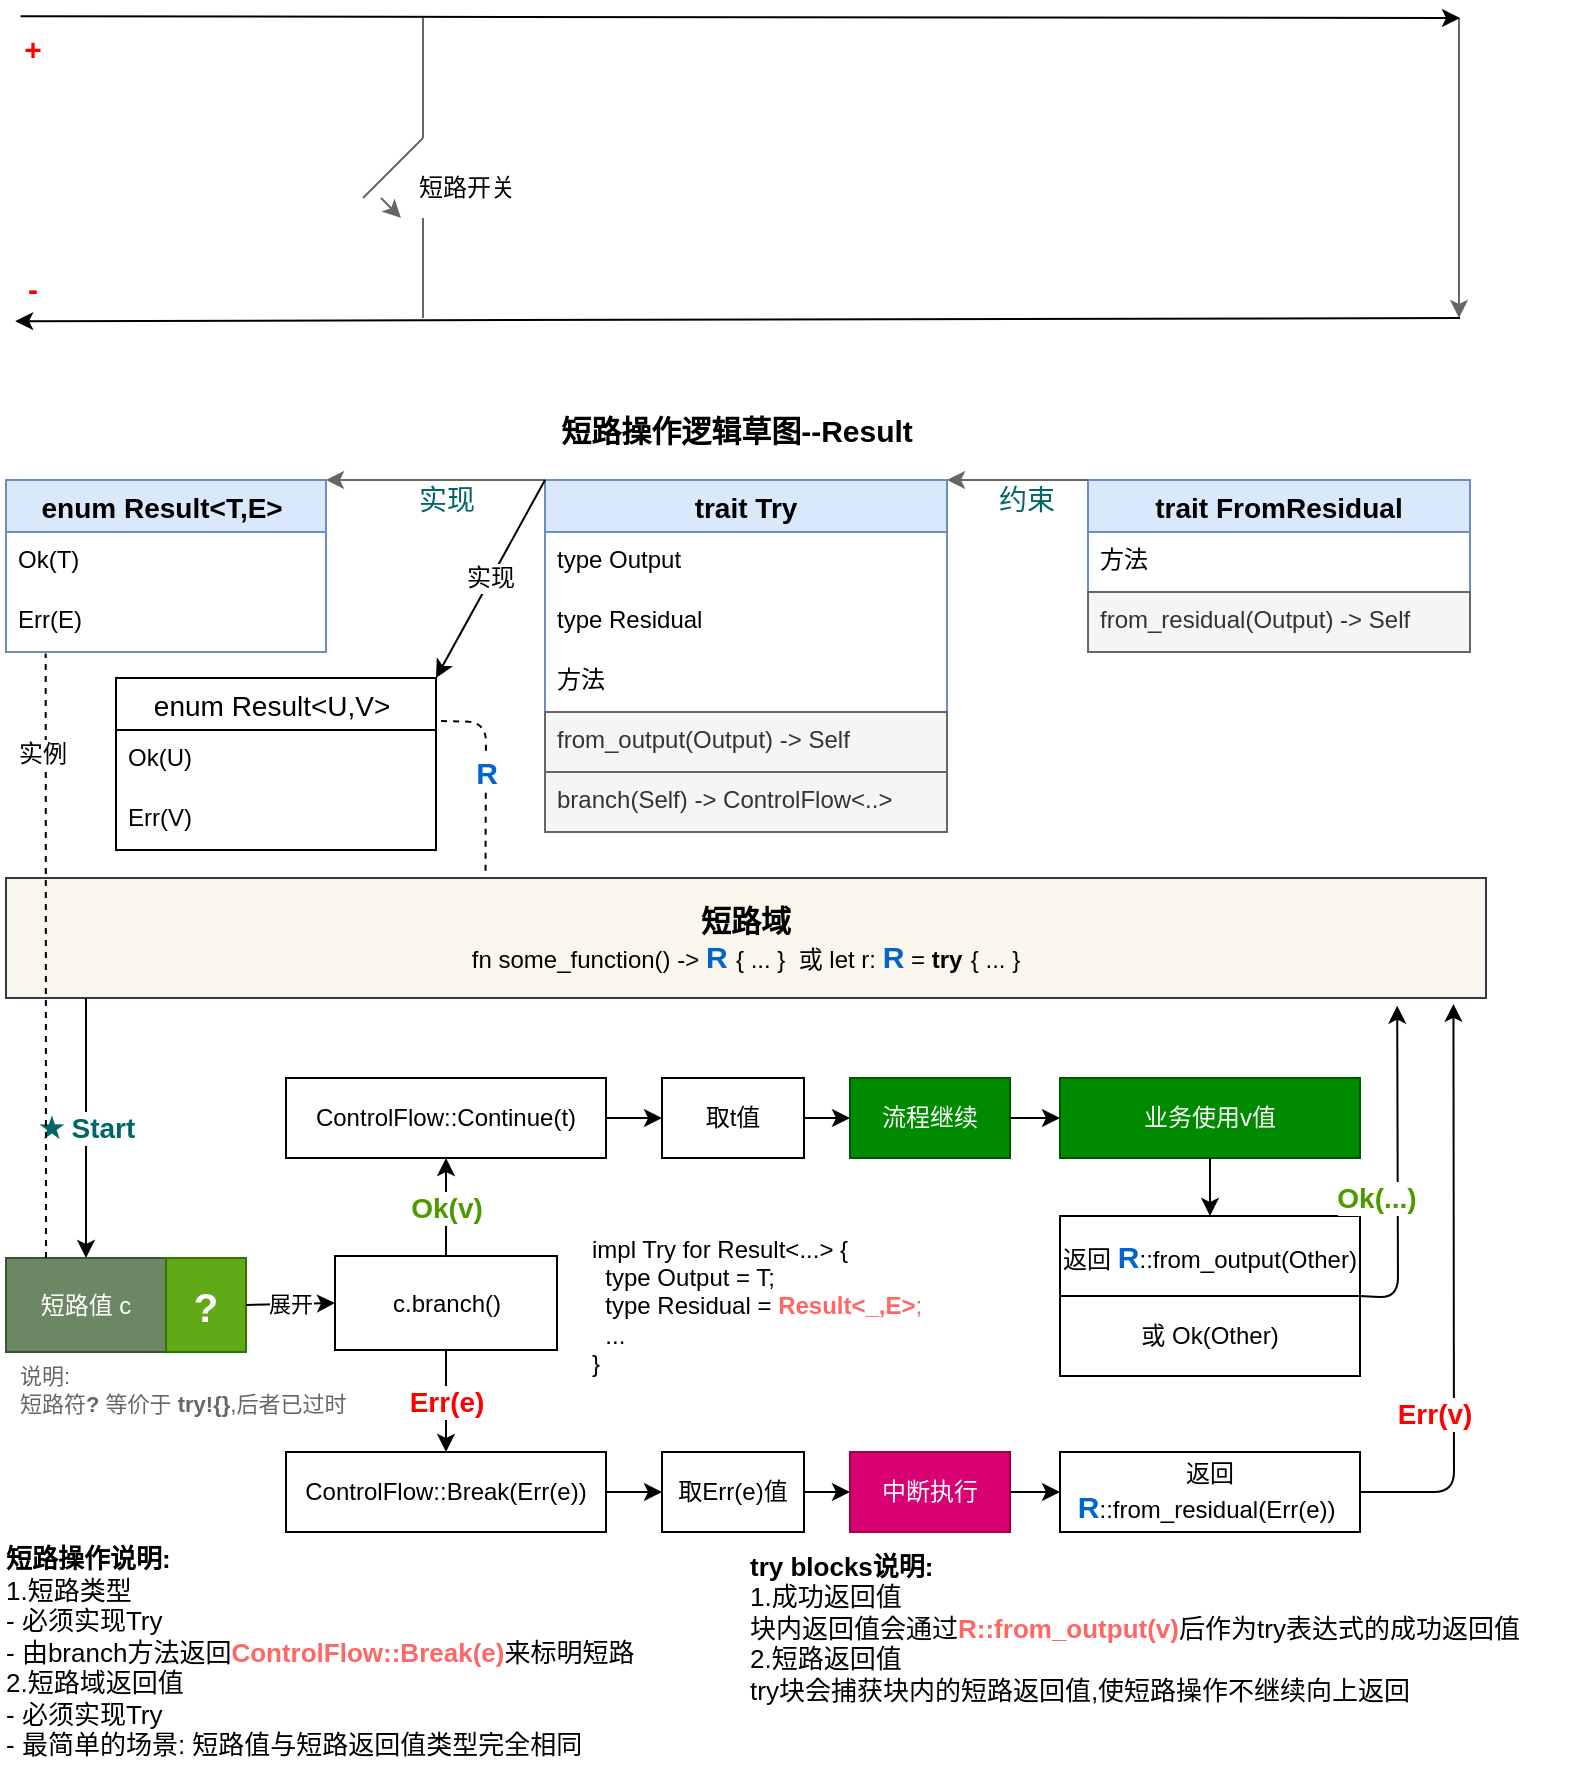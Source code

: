 <mxfile>
    <diagram id="MPdDlHyuftmdFjeUXL9s" name="第 1 页">
        <mxGraphModel dx="1652" dy="1039" grid="1" gridSize="10" guides="1" tooltips="1" connect="1" arrows="1" fold="1" page="1" pageScale="1" pageWidth="827" pageHeight="1169" math="0" shadow="0">
            <root>
                <mxCell id="0"/>
                <mxCell id="1" parent="0"/>
                <mxCell id="2" value="trait Try" style="swimlane;fontStyle=1;childLayout=stackLayout;horizontal=1;startSize=26;horizontalStack=0;resizeParent=1;resizeParentMax=0;resizeLast=0;collapsible=1;marginBottom=0;align=center;fontSize=14;fillColor=#dae8fc;strokeColor=#6c8ebf;" parent="1" vertex="1">
                    <mxGeometry x="314.5" y="251" width="201" height="176" as="geometry"/>
                </mxCell>
                <mxCell id="3" value="type Output" style="text;strokeColor=none;fillColor=none;spacingLeft=4;spacingRight=4;overflow=hidden;rotatable=0;points=[[0,0.5],[1,0.5]];portConstraint=eastwest;fontSize=12;" parent="2" vertex="1">
                    <mxGeometry y="26" width="201" height="30" as="geometry"/>
                </mxCell>
                <mxCell id="4" value="type Residual" style="text;strokeColor=none;fillColor=none;spacingLeft=4;spacingRight=4;overflow=hidden;rotatable=0;points=[[0,0.5],[1,0.5]];portConstraint=eastwest;fontSize=12;" parent="2" vertex="1">
                    <mxGeometry y="56" width="201" height="30" as="geometry"/>
                </mxCell>
                <mxCell id="6" value="方法" style="text;strokeColor=none;fillColor=none;spacingLeft=4;spacingRight=4;overflow=hidden;rotatable=0;points=[[0,0.5],[1,0.5]];portConstraint=eastwest;fontSize=12;" parent="2" vertex="1">
                    <mxGeometry y="86" width="201" height="30" as="geometry"/>
                </mxCell>
                <mxCell id="7" value="from_output(Output) -&gt; Self" style="text;strokeColor=#666666;fillColor=#f5f5f5;spacingLeft=4;spacingRight=4;overflow=hidden;rotatable=0;points=[[0,0.5],[1,0.5]];portConstraint=eastwest;fontSize=12;fontColor=#333333;" parent="2" vertex="1">
                    <mxGeometry y="116" width="201" height="30" as="geometry"/>
                </mxCell>
                <mxCell id="5" value="branch(Self) -&gt; ControlFlow&lt;..&gt;" style="text;strokeColor=#666666;fillColor=#f5f5f5;spacingLeft=4;spacingRight=4;overflow=hidden;rotatable=0;points=[[0,0.5],[1,0.5]];portConstraint=eastwest;fontSize=12;fontColor=#333333;" parent="2" vertex="1">
                    <mxGeometry y="146" width="201" height="30" as="geometry"/>
                </mxCell>
                <mxCell id="8" value="enum Result&lt;T,E&gt; " style="swimlane;fontStyle=1;childLayout=stackLayout;horizontal=1;startSize=26;horizontalStack=0;resizeParent=1;resizeParentMax=0;resizeLast=0;collapsible=1;marginBottom=0;align=center;fontSize=14;fillColor=#dae8fc;strokeColor=#6c8ebf;" parent="1" vertex="1">
                    <mxGeometry x="45" y="251" width="160" height="86" as="geometry"/>
                </mxCell>
                <mxCell id="9" value="Ok(T)" style="text;strokeColor=none;fillColor=none;spacingLeft=4;spacingRight=4;overflow=hidden;rotatable=0;points=[[0,0.5],[1,0.5]];portConstraint=eastwest;fontSize=12;" parent="8" vertex="1">
                    <mxGeometry y="26" width="160" height="30" as="geometry"/>
                </mxCell>
                <mxCell id="10" value="Err(E)" style="text;strokeColor=none;fillColor=none;spacingLeft=4;spacingRight=4;overflow=hidden;rotatable=0;points=[[0,0.5],[1,0.5]];portConstraint=eastwest;fontSize=12;" parent="8" vertex="1">
                    <mxGeometry y="56" width="160" height="30" as="geometry"/>
                </mxCell>
                <mxCell id="13" value="ControlFlow::Continue(t)" style="rounded=0;whiteSpace=wrap;html=1;" parent="1" vertex="1">
                    <mxGeometry x="185" y="550" width="160" height="40" as="geometry"/>
                </mxCell>
                <mxCell id="14" value="ControlFlow::Break(Err(e))" style="rounded=0;whiteSpace=wrap;html=1;" parent="1" vertex="1">
                    <mxGeometry x="185" y="737" width="160" height="40" as="geometry"/>
                </mxCell>
                <mxCell id="15" value="短路值 c" style="rounded=0;whiteSpace=wrap;html=1;fillColor=#6d8764;fontColor=#ffffff;strokeColor=#3A5431;" parent="1" vertex="1">
                    <mxGeometry x="45" y="640" width="80" height="47" as="geometry"/>
                </mxCell>
                <mxCell id="16" value="?" style="rounded=0;whiteSpace=wrap;html=1;fontStyle=1;fontSize=20;fillColor=#60a917;fontColor=#ffffff;strokeColor=#2D7600;" parent="1" vertex="1">
                    <mxGeometry x="125" y="640" width="40" height="47" as="geometry"/>
                </mxCell>
                <mxCell id="17" value="Ok(v)" style="endArrow=classic;html=1;entryX=0.5;entryY=1;entryDx=0;entryDy=0;exitX=0.5;exitY=0;exitDx=0;exitDy=0;fontColor=#4D9900;fontStyle=1;fontSize=14;" parent="1" source="50" target="13" edge="1">
                    <mxGeometry width="50" height="50" relative="1" as="geometry">
                        <mxPoint x="474" y="749" as="sourcePoint"/>
                        <mxPoint x="524" y="699" as="targetPoint"/>
                    </mxGeometry>
                </mxCell>
                <mxCell id="18" value="Err(e)" style="endArrow=classic;html=1;exitX=0.5;exitY=1;exitDx=0;exitDy=0;entryX=0.5;entryY=0;entryDx=0;entryDy=0;fontStyle=1;fontSize=14;fontColor=#FF0000;" parent="1" source="50" target="14" edge="1">
                    <mxGeometry width="50" height="50" relative="1" as="geometry">
                        <mxPoint x="474" y="749" as="sourcePoint"/>
                        <mxPoint x="524" y="699" as="targetPoint"/>
                    </mxGeometry>
                </mxCell>
                <mxCell id="19" value="流程继续" style="rounded=0;whiteSpace=wrap;html=1;fillColor=#008a00;fontColor=#ffffff;strokeColor=#005700;" parent="1" vertex="1">
                    <mxGeometry x="467" y="550" width="80" height="40" as="geometry"/>
                </mxCell>
                <mxCell id="20" value="中断执行" style="rounded=0;whiteSpace=wrap;html=1;fillColor=#d80073;fontColor=#ffffff;strokeColor=#A50040;" parent="1" vertex="1">
                    <mxGeometry x="467" y="737" width="80" height="40" as="geometry"/>
                </mxCell>
                <mxCell id="21" value="" style="endArrow=classic;html=1;exitX=1;exitY=0.5;exitDx=0;exitDy=0;" parent="1" source="13" target="23" edge="1">
                    <mxGeometry width="50" height="50" relative="1" as="geometry">
                        <mxPoint x="286" y="686.5" as="sourcePoint"/>
                        <mxPoint x="336" y="636.5" as="targetPoint"/>
                    </mxGeometry>
                </mxCell>
                <mxCell id="22" value="" style="endArrow=classic;html=1;exitX=1;exitY=0.5;exitDx=0;exitDy=0;entryX=0;entryY=0.5;entryDx=0;entryDy=0;" parent="1" source="14" target="24" edge="1">
                    <mxGeometry width="50" height="50" relative="1" as="geometry">
                        <mxPoint x="286" y="813.5" as="sourcePoint"/>
                        <mxPoint x="336" y="763.5" as="targetPoint"/>
                    </mxGeometry>
                </mxCell>
                <mxCell id="23" value="取t值" style="rounded=0;whiteSpace=wrap;html=1;" parent="1" vertex="1">
                    <mxGeometry x="373" y="550" width="71" height="40" as="geometry"/>
                </mxCell>
                <mxCell id="24" value="取Err(e)值" style="rounded=0;whiteSpace=wrap;html=1;" parent="1" vertex="1">
                    <mxGeometry x="373" y="737" width="71" height="40" as="geometry"/>
                </mxCell>
                <mxCell id="25" value="" style="endArrow=classic;html=1;exitX=1;exitY=0.5;exitDx=0;exitDy=0;entryX=0;entryY=0.5;entryDx=0;entryDy=0;" parent="1" source="23" target="19" edge="1">
                    <mxGeometry width="50" height="50" relative="1" as="geometry">
                        <mxPoint x="283" y="686.5" as="sourcePoint"/>
                        <mxPoint x="333" y="636.5" as="targetPoint"/>
                    </mxGeometry>
                </mxCell>
                <mxCell id="29" value="" style="endArrow=classic;html=1;exitX=1;exitY=0.5;exitDx=0;exitDy=0;entryX=0;entryY=0.5;entryDx=0;entryDy=0;" parent="1" source="24" target="20" edge="1">
                    <mxGeometry width="50" height="50" relative="1" as="geometry">
                        <mxPoint x="343" y="813.5" as="sourcePoint"/>
                        <mxPoint x="393" y="763.5" as="targetPoint"/>
                    </mxGeometry>
                </mxCell>
                <mxCell id="30" value="返回 &lt;b&gt;&lt;font style=&quot;font-size: 15px;&quot; color=&quot;#0066cc&quot;&gt;R&lt;/font&gt;&lt;/b&gt;::from_residual(Err(e))&amp;nbsp;" style="rounded=0;whiteSpace=wrap;html=1;" parent="1" vertex="1">
                    <mxGeometry x="572" y="737" width="150" height="40" as="geometry"/>
                </mxCell>
                <mxCell id="31" value="" style="endArrow=classic;html=1;exitX=1;exitY=0.5;exitDx=0;exitDy=0;entryX=0;entryY=0.5;entryDx=0;entryDy=0;" parent="1" source="20" target="30" edge="1">
                    <mxGeometry width="50" height="50" relative="1" as="geometry">
                        <mxPoint x="453" y="677" as="sourcePoint"/>
                        <mxPoint x="503" y="617" as="targetPoint"/>
                    </mxGeometry>
                </mxCell>
                <mxCell id="34" value="业务使用v值" style="rounded=0;whiteSpace=wrap;html=1;fillColor=#008a00;fontColor=#ffffff;strokeColor=#005700;" parent="1" vertex="1">
                    <mxGeometry x="572" y="550" width="150" height="40" as="geometry"/>
                </mxCell>
                <mxCell id="35" value="返回 &lt;b&gt;&lt;font style=&quot;font-size: 15px;&quot; color=&quot;#0066cc&quot;&gt;R&lt;/font&gt;&lt;/b&gt;::from_output(Other)" style="rounded=0;whiteSpace=wrap;html=1;" parent="1" vertex="1">
                    <mxGeometry x="572" y="619" width="150" height="40" as="geometry"/>
                </mxCell>
                <mxCell id="36" value="" style="endArrow=classic;html=1;entryX=0;entryY=0.5;entryDx=0;entryDy=0;" parent="1" source="19" target="34" edge="1">
                    <mxGeometry width="50" height="50" relative="1" as="geometry">
                        <mxPoint x="453" y="689" as="sourcePoint"/>
                        <mxPoint x="503" y="639" as="targetPoint"/>
                    </mxGeometry>
                </mxCell>
                <mxCell id="37" value="" style="endArrow=classic;html=1;exitX=0.5;exitY=1;exitDx=0;exitDy=0;" parent="1" source="34" target="35" edge="1">
                    <mxGeometry width="50" height="50" relative="1" as="geometry">
                        <mxPoint x="453" y="774" as="sourcePoint"/>
                        <mxPoint x="503" y="724" as="targetPoint"/>
                    </mxGeometry>
                </mxCell>
                <mxCell id="38" value="trait FromResidual" style="swimlane;fontStyle=1;childLayout=stackLayout;horizontal=1;startSize=26;horizontalStack=0;resizeParent=1;resizeParentMax=0;resizeLast=0;collapsible=1;marginBottom=0;align=center;fontSize=14;fillColor=#dae8fc;strokeColor=#6c8ebf;" parent="1" vertex="1">
                    <mxGeometry x="586" y="251" width="191" height="86" as="geometry"/>
                </mxCell>
                <mxCell id="41" value="方法" style="text;strokeColor=none;fillColor=none;spacingLeft=4;spacingRight=4;overflow=hidden;rotatable=0;points=[[0,0.5],[1,0.5]];portConstraint=eastwest;fontSize=12;" parent="38" vertex="1">
                    <mxGeometry y="26" width="191" height="30" as="geometry"/>
                </mxCell>
                <mxCell id="42" value="from_residual(Output) -&gt; Self" style="text;strokeColor=#666666;fillColor=#f5f5f5;spacingLeft=4;spacingRight=4;overflow=hidden;rotatable=0;points=[[0,0.5],[1,0.5]];portConstraint=eastwest;fontSize=12;fontColor=#333333;" parent="38" vertex="1">
                    <mxGeometry y="56" width="191" height="30" as="geometry"/>
                </mxCell>
                <mxCell id="50" value="c.branch()" style="rounded=0;whiteSpace=wrap;html=1;" parent="1" vertex="1">
                    <mxGeometry x="209.5" y="639" width="111" height="47" as="geometry"/>
                </mxCell>
                <mxCell id="57" value="展开" style="endArrow=classic;html=1;exitX=1;exitY=0.5;exitDx=0;exitDy=0;entryX=0;entryY=0.5;entryDx=0;entryDy=0;" parent="1" source="16" target="50" edge="1">
                    <mxGeometry width="50" height="50" relative="1" as="geometry">
                        <mxPoint x="195" y="662.5" as="sourcePoint"/>
                        <mxPoint x="497" y="505" as="targetPoint"/>
                    </mxGeometry>
                </mxCell>
                <mxCell id="58" value="&lt;b style=&quot;border-color: var(--border-color); font-size: 15px;&quot;&gt;短路域&lt;br style=&quot;border-color: var(--border-color);&quot;&gt;&lt;/b&gt;fn some_function() -&amp;gt;&amp;nbsp;&lt;b style=&quot;border-color: var(--border-color); font-size: 15px;&quot;&gt;&lt;font style=&quot;border-color: var(--border-color);&quot; color=&quot;#0066cc&quot;&gt;&lt;font style=&quot;border-color: var(--border-color);&quot;&gt;R&lt;/font&gt;&amp;nbsp;&lt;/font&gt;&lt;/b&gt;{ ... }&amp;nbsp; 或 let r: &lt;b&gt;&lt;font style=&quot;font-size: 15px;&quot; color=&quot;#0066cc&quot;&gt;R&lt;/font&gt;&lt;/b&gt; = &lt;b&gt;try&lt;/b&gt;&lt;font style=&quot;border-color: var(--border-color); font-size: 15px;&quot; color=&quot;#0066cc&quot;&gt;&amp;nbsp;&lt;/font&gt;{ ... }" style="rounded=0;whiteSpace=wrap;html=1;fillColor=#f9f7ed;strokeColor=#36393d;" parent="1" vertex="1">
                    <mxGeometry x="45" y="450" width="740" height="60" as="geometry"/>
                </mxCell>
                <mxCell id="63" value="Err(v)" style="endArrow=classic;html=1;exitX=1;exitY=0.5;exitDx=0;exitDy=0;fontStyle=1;fontSize=14;fontColor=#FF0000;entryX=0.978;entryY=1.049;entryDx=0;entryDy=0;entryPerimeter=0;" parent="1" source="30" edge="1" target="58">
                    <mxGeometry x="-0.406" y="10" width="50" height="50" relative="1" as="geometry">
                        <mxPoint x="417" y="736" as="sourcePoint"/>
                        <mxPoint x="770" y="500" as="targetPoint"/>
                        <Array as="points">
                            <mxPoint x="769" y="757"/>
                        </Array>
                        <mxPoint as="offset"/>
                    </mxGeometry>
                </mxCell>
                <mxCell id="64" value="Ok(...)" style="endArrow=classic;html=1;exitX=1;exitY=1;exitDx=0;exitDy=0;entryX=0.94;entryY=1.064;entryDx=0;entryDy=0;fontColor=#4D9900;fontSize=14;fontStyle=1;entryPerimeter=0;" parent="1" source="35" target="58" edge="1">
                    <mxGeometry x="-0.161" y="11" width="50" height="50" relative="1" as="geometry">
                        <mxPoint x="417" y="736" as="sourcePoint"/>
                        <mxPoint x="697" y="886" as="targetPoint"/>
                        <Array as="points">
                            <mxPoint x="741" y="660"/>
                        </Array>
                        <mxPoint as="offset"/>
                    </mxGeometry>
                </mxCell>
                <mxCell id="65" value="★ Start" style="endArrow=classic;html=1;fontSize=14;fontColor=#006666;fontStyle=1" parent="1" edge="1">
                    <mxGeometry width="50" height="50" relative="1" as="geometry">
                        <mxPoint x="85" y="510" as="sourcePoint"/>
                        <mxPoint x="85" y="640" as="targetPoint"/>
                    </mxGeometry>
                </mxCell>
                <mxCell id="68" value="实现" style="endArrow=classic;html=1;strokeColor=#666666;fontSize=14;fontColor=#006666;exitX=0;exitY=0;exitDx=0;exitDy=0;entryX=1;entryY=0;entryDx=0;entryDy=0;" parent="1" source="2" target="8" edge="1">
                    <mxGeometry x="-0.096" y="10" width="50" height="50" relative="1" as="geometry">
                        <mxPoint x="415" y="751" as="sourcePoint"/>
                        <mxPoint x="465" y="701" as="targetPoint"/>
                        <mxPoint as="offset"/>
                    </mxGeometry>
                </mxCell>
                <mxCell id="69" value="约束" style="endArrow=classic;html=1;strokeColor=#666666;fontSize=14;fontColor=#006666;exitX=0;exitY=0;exitDx=0;exitDy=0;entryX=1;entryY=0;entryDx=0;entryDy=0;" parent="1" source="38" target="2" edge="1">
                    <mxGeometry x="-0.121" y="10" width="50" height="50" relative="1" as="geometry">
                        <mxPoint x="415" y="751" as="sourcePoint"/>
                        <mxPoint x="465" y="701" as="targetPoint"/>
                        <mxPoint as="offset"/>
                    </mxGeometry>
                </mxCell>
                <mxCell id="70" value="短路操作逻辑草图--Result" style="text;html=1;align=center;verticalAlign=middle;resizable=0;points=[];autosize=1;strokeColor=none;fillColor=none;fontSize=15;fontColor=#000000;fontStyle=1" parent="1" vertex="1">
                    <mxGeometry x="309.5" y="211" width="200" height="30" as="geometry"/>
                </mxCell>
                <mxCell id="72" value="说明:&lt;br&gt;短路符&lt;b&gt;?&lt;/b&gt; 等价于&lt;b&gt; try!{}&lt;/b&gt;,后者已过时" style="text;html=1;align=left;verticalAlign=middle;resizable=0;points=[];autosize=1;strokeColor=none;fillColor=none;fontSize=11;fontColor=#666666;" parent="1" vertex="1">
                    <mxGeometry x="50" y="686" width="190" height="40" as="geometry"/>
                </mxCell>
                <mxCell id="75" value="或 Ok(Other)" style="rounded=0;whiteSpace=wrap;html=1;" parent="1" vertex="1">
                    <mxGeometry x="572" y="659" width="150" height="40" as="geometry"/>
                </mxCell>
                <mxCell id="78" value="" style="endArrow=classic;html=1;strokeColor=#666666;fontSize=11;fontColor=#FF0000;" parent="1" edge="1">
                    <mxGeometry width="50" height="50" relative="1" as="geometry">
                        <mxPoint x="771.5" y="20" as="sourcePoint"/>
                        <mxPoint x="771.5" y="170" as="targetPoint"/>
                    </mxGeometry>
                </mxCell>
                <mxCell id="79" value="" style="endArrow=none;html=1;strokeColor=#666666;fontSize=11;fontColor=#FF0000;" parent="1" edge="1">
                    <mxGeometry width="50" height="50" relative="1" as="geometry">
                        <mxPoint x="253.5" y="80" as="sourcePoint"/>
                        <mxPoint x="253.5" y="20" as="targetPoint"/>
                    </mxGeometry>
                </mxCell>
                <mxCell id="80" value="" style="endArrow=none;html=1;strokeColor=#666666;fontSize=11;fontColor=#FF0000;" parent="1" edge="1">
                    <mxGeometry width="50" height="50" relative="1" as="geometry">
                        <mxPoint x="253.5" y="120" as="sourcePoint"/>
                        <mxPoint x="253.5" y="170" as="targetPoint"/>
                    </mxGeometry>
                </mxCell>
                <mxCell id="81" value="" style="endArrow=none;html=1;strokeColor=#666666;fontSize=11;fontColor=#FF0000;" parent="1" edge="1">
                    <mxGeometry width="50" height="50" relative="1" as="geometry">
                        <mxPoint x="223.5" y="110" as="sourcePoint"/>
                        <mxPoint x="253.5" y="80" as="targetPoint"/>
                    </mxGeometry>
                </mxCell>
                <mxCell id="82" value="" style="endArrow=classic;html=1;strokeColor=#666666;fontSize=11;fontColor=#FF0000;" parent="1" edge="1">
                    <mxGeometry width="50" height="50" relative="1" as="geometry">
                        <mxPoint x="232.5" y="110" as="sourcePoint"/>
                        <mxPoint x="242.5" y="120" as="targetPoint"/>
                    </mxGeometry>
                </mxCell>
                <mxCell id="83" value="+" style="text;html=1;align=center;verticalAlign=middle;resizable=0;points=[];autosize=1;strokeColor=none;fillColor=none;fontSize=15;fontColor=#FF0000;fontStyle=1" parent="1" vertex="1">
                    <mxGeometry x="42.5" y="20" width="30" height="30" as="geometry"/>
                </mxCell>
                <mxCell id="84" value="-" style="text;html=1;align=center;verticalAlign=middle;resizable=0;points=[];autosize=1;strokeColor=none;fillColor=none;fontSize=15;fontColor=#FF0000;fontStyle=1" parent="1" vertex="1">
                    <mxGeometry x="42.5" y="140" width="30" height="30" as="geometry"/>
                </mxCell>
                <mxCell id="146" value="&lt;b&gt;R&lt;/b&gt;" style="endArrow=none;dashed=1;html=1;fontSize=15;fontColor=#0066CC;entryX=1;entryY=0.25;entryDx=0;entryDy=0;exitX=0.324;exitY=-0.061;exitDx=0;exitDy=0;exitPerimeter=0;" edge="1" parent="1" source="58" target="149">
                    <mxGeometry x="-0.003" width="50" height="50" relative="1" as="geometry">
                        <mxPoint x="390" y="650" as="sourcePoint"/>
                        <mxPoint x="440" y="600" as="targetPoint"/>
                        <Array as="points">
                            <mxPoint x="285" y="372"/>
                        </Array>
                        <mxPoint as="offset"/>
                    </mxGeometry>
                </mxCell>
                <mxCell id="147" value="" style="endArrow=none;dashed=1;html=1;fontSize=12;fontColor=#000000;exitX=0.25;exitY=0;exitDx=0;exitDy=0;entryX=0.124;entryY=1.025;entryDx=0;entryDy=0;entryPerimeter=0;" edge="1" parent="1" source="15" target="10">
                    <mxGeometry x="0.455" y="-15" width="50" height="50" relative="1" as="geometry">
                        <mxPoint x="390" y="650" as="sourcePoint"/>
                        <mxPoint x="70" y="300" as="targetPoint"/>
                        <mxPoint as="offset"/>
                    </mxGeometry>
                </mxCell>
                <mxCell id="152" value="&lt;font color=&quot;#000000&quot;&gt;实例&lt;/font&gt;" style="edgeLabel;html=1;align=center;verticalAlign=middle;resizable=0;points=[];fontSize=12;fontColor=#FF6666;" vertex="1" connectable="0" parent="147">
                    <mxGeometry x="0.666" y="2" relative="1" as="geometry">
                        <mxPoint as="offset"/>
                    </mxGeometry>
                </mxCell>
                <mxCell id="148" value="&lt;font style=&quot;font-size: 13px;&quot;&gt;&lt;b style=&quot;font-size: 13px;&quot;&gt;短路操作说明:&lt;br style=&quot;font-size: 13px;&quot;&gt;&lt;/b&gt;1.短路类型&lt;br style=&quot;font-size: 13px;&quot;&gt;- 必须实现Try&lt;br style=&quot;font-size: 13px;&quot;&gt;- 由branch方法返回&lt;span style=&quot;text-align: center; font-size: 13px;&quot;&gt;&lt;font color=&quot;#ff6666&quot; style=&quot;font-size: 13px;&quot;&gt;&lt;b style=&quot;font-size: 13px;&quot;&gt;ControlFlow::Break(e)&lt;/b&gt;&lt;/font&gt;来标明短路&lt;/span&gt;&lt;br style=&quot;font-size: 13px;&quot;&gt;2.短路域返回值&lt;br style=&quot;font-size: 13px;&quot;&gt;- 必须实现Try&lt;br style=&quot;font-size: 13px;&quot;&gt;- 最简单的场景: 短路值与短路返回值类型完全相同&lt;br style=&quot;font-size: 13px;&quot;&gt;&lt;/font&gt;" style="text;html=1;align=left;verticalAlign=middle;resizable=0;points=[];autosize=1;strokeColor=none;fillColor=none;fontSize=13;fontColor=#000000;" vertex="1" parent="1">
                    <mxGeometry x="42.5" y="777" width="340" height="120" as="geometry"/>
                </mxCell>
                <mxCell id="149" value="enum Result&lt;U,V&gt; " style="swimlane;fontStyle=0;childLayout=stackLayout;horizontal=1;startSize=26;horizontalStack=0;resizeParent=1;resizeParentMax=0;resizeLast=0;collapsible=1;marginBottom=0;align=center;fontSize=14;" vertex="1" parent="1">
                    <mxGeometry x="100" y="350" width="160" height="86" as="geometry"/>
                </mxCell>
                <mxCell id="150" value="Ok(U)" style="text;strokeColor=none;fillColor=none;spacingLeft=4;spacingRight=4;overflow=hidden;rotatable=0;points=[[0,0.5],[1,0.5]];portConstraint=eastwest;fontSize=12;" vertex="1" parent="149">
                    <mxGeometry y="26" width="160" height="30" as="geometry"/>
                </mxCell>
                <mxCell id="151" value="Err(V)" style="text;strokeColor=none;fillColor=none;spacingLeft=4;spacingRight=4;overflow=hidden;rotatable=0;points=[[0,0.5],[1,0.5]];portConstraint=eastwest;fontSize=12;" vertex="1" parent="149">
                    <mxGeometry y="56" width="160" height="30" as="geometry"/>
                </mxCell>
                <mxCell id="153" value="实现" style="endArrow=classic;html=1;fontSize=12;fontColor=#000000;exitX=0;exitY=0;exitDx=0;exitDy=0;entryX=1;entryY=0;entryDx=0;entryDy=0;" edge="1" parent="1" source="2" target="149">
                    <mxGeometry width="50" height="50" relative="1" as="geometry">
                        <mxPoint x="380" y="700" as="sourcePoint"/>
                        <mxPoint x="430" y="650" as="targetPoint"/>
                    </mxGeometry>
                </mxCell>
                <mxCell id="154" value="impl Try for Result&amp;lt;...&amp;gt; {&lt;br&gt;&amp;nbsp; type Output = T;&lt;br style=&quot;font-size: 12px;&quot;&gt;&amp;nbsp; type Residual = &lt;font color=&quot;#ff6666&quot;&gt;&lt;b&gt;Result&amp;lt;_,E&amp;gt;&lt;/b&gt;;&lt;/font&gt;&lt;br&gt;&amp;nbsp; ...&lt;br&gt;}&amp;nbsp;" style="text;html=1;align=left;verticalAlign=middle;resizable=0;points=[];autosize=1;strokeColor=none;fillColor=none;fontSize=12;fontColor=#000000;" vertex="1" parent="1">
                    <mxGeometry x="335.5" y="618.5" width="190" height="90" as="geometry"/>
                </mxCell>
                <mxCell id="156" value="短路开关" style="text;html=1;align=center;verticalAlign=middle;resizable=0;points=[];autosize=1;strokeColor=none;fillColor=none;fontSize=12;fontColor=#000000;" vertex="1" parent="1">
                    <mxGeometry x="240" y="90" width="70" height="30" as="geometry"/>
                </mxCell>
                <mxCell id="157" value="" style="endArrow=classic;html=1;fontSize=12;fontColor=#000000;entryX=0.169;entryY=1.053;entryDx=0;entryDy=0;entryPerimeter=0;" edge="1" parent="1">
                    <mxGeometry width="50" height="50" relative="1" as="geometry">
                        <mxPoint x="772" y="170" as="sourcePoint"/>
                        <mxPoint x="49.57" y="171.59" as="targetPoint"/>
                    </mxGeometry>
                </mxCell>
                <mxCell id="158" value="" style="endArrow=classic;html=1;fontSize=12;fontColor=#000000;exitX=0.26;exitY=-0.028;exitDx=0;exitDy=0;exitPerimeter=0;" edge="1" parent="1">
                    <mxGeometry width="50" height="50" relative="1" as="geometry">
                        <mxPoint x="52.3" y="19.16" as="sourcePoint"/>
                        <mxPoint x="772" y="20" as="targetPoint"/>
                    </mxGeometry>
                </mxCell>
                <mxCell id="159" value="&lt;b style=&quot;font-size: 13px;&quot;&gt;try blocks说明:&lt;br style=&quot;font-size: 13px;&quot;&gt;&lt;/b&gt;1.成功返回值&lt;br style=&quot;font-size: 13px;&quot;&gt;块内返回值会通过&lt;font color=&quot;#ff6666&quot;&gt;&lt;b&gt;R::from_output(v)&lt;/b&gt;&lt;/font&gt;后作为try表达式的成功返回值&lt;br style=&quot;font-size: 13px;&quot;&gt;2.短路返回值&lt;br style=&quot;font-size: 13px;&quot;&gt;try块会捕获块内的短路返回值,使短路操作不继续向上返回" style="text;html=1;align=left;verticalAlign=middle;resizable=0;points=[];autosize=1;strokeColor=none;fillColor=none;fontSize=13;fontColor=#000000;" vertex="1" parent="1">
                    <mxGeometry x="415" y="780" width="410" height="90" as="geometry"/>
                </mxCell>
            </root>
        </mxGraphModel>
    </diagram>
</mxfile>